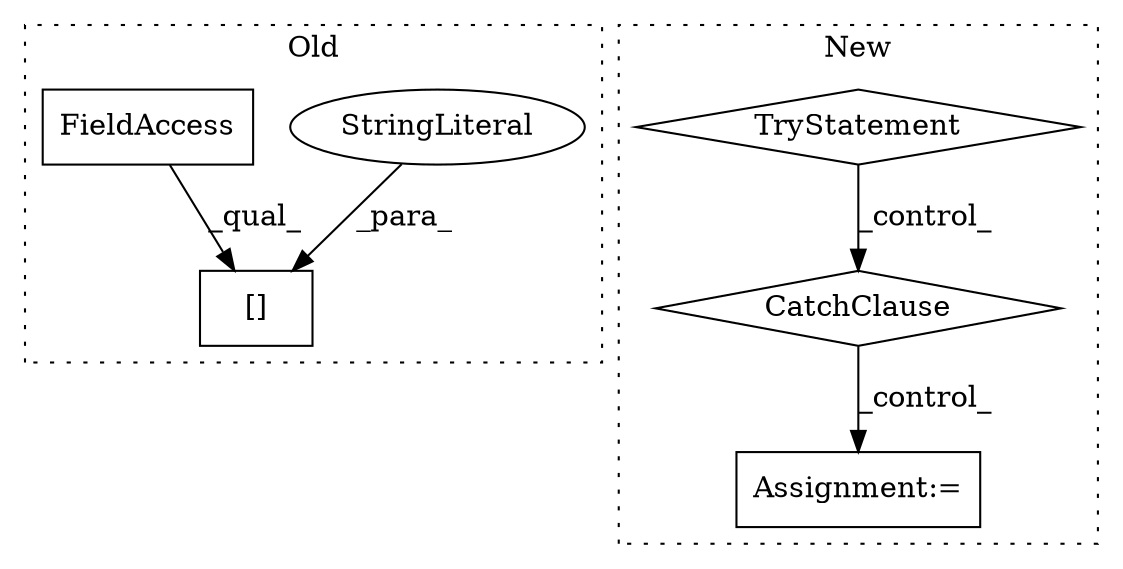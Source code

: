 digraph G {
subgraph cluster0 {
1 [label="[]" a="2" s="35658,35705" l="34,1" shape="box"];
4 [label="StringLiteral" a="45" s="35692" l="13" shape="ellipse"];
5 [label="FieldAccess" a="22" s="35658" l="33" shape="box"];
label = "Old";
style="dotted";
}
subgraph cluster1 {
2 [label="TryStatement" a="54" s="35310" l="4" shape="diamond"];
3 [label="CatchClause" a="12" s="35395,35429" l="11,2" shape="diamond"];
6 [label="Assignment:=" a="7" s="35454" l="1" shape="box"];
label = "New";
style="dotted";
}
2 -> 3 [label="_control_"];
3 -> 6 [label="_control_"];
4 -> 1 [label="_para_"];
5 -> 1 [label="_qual_"];
}